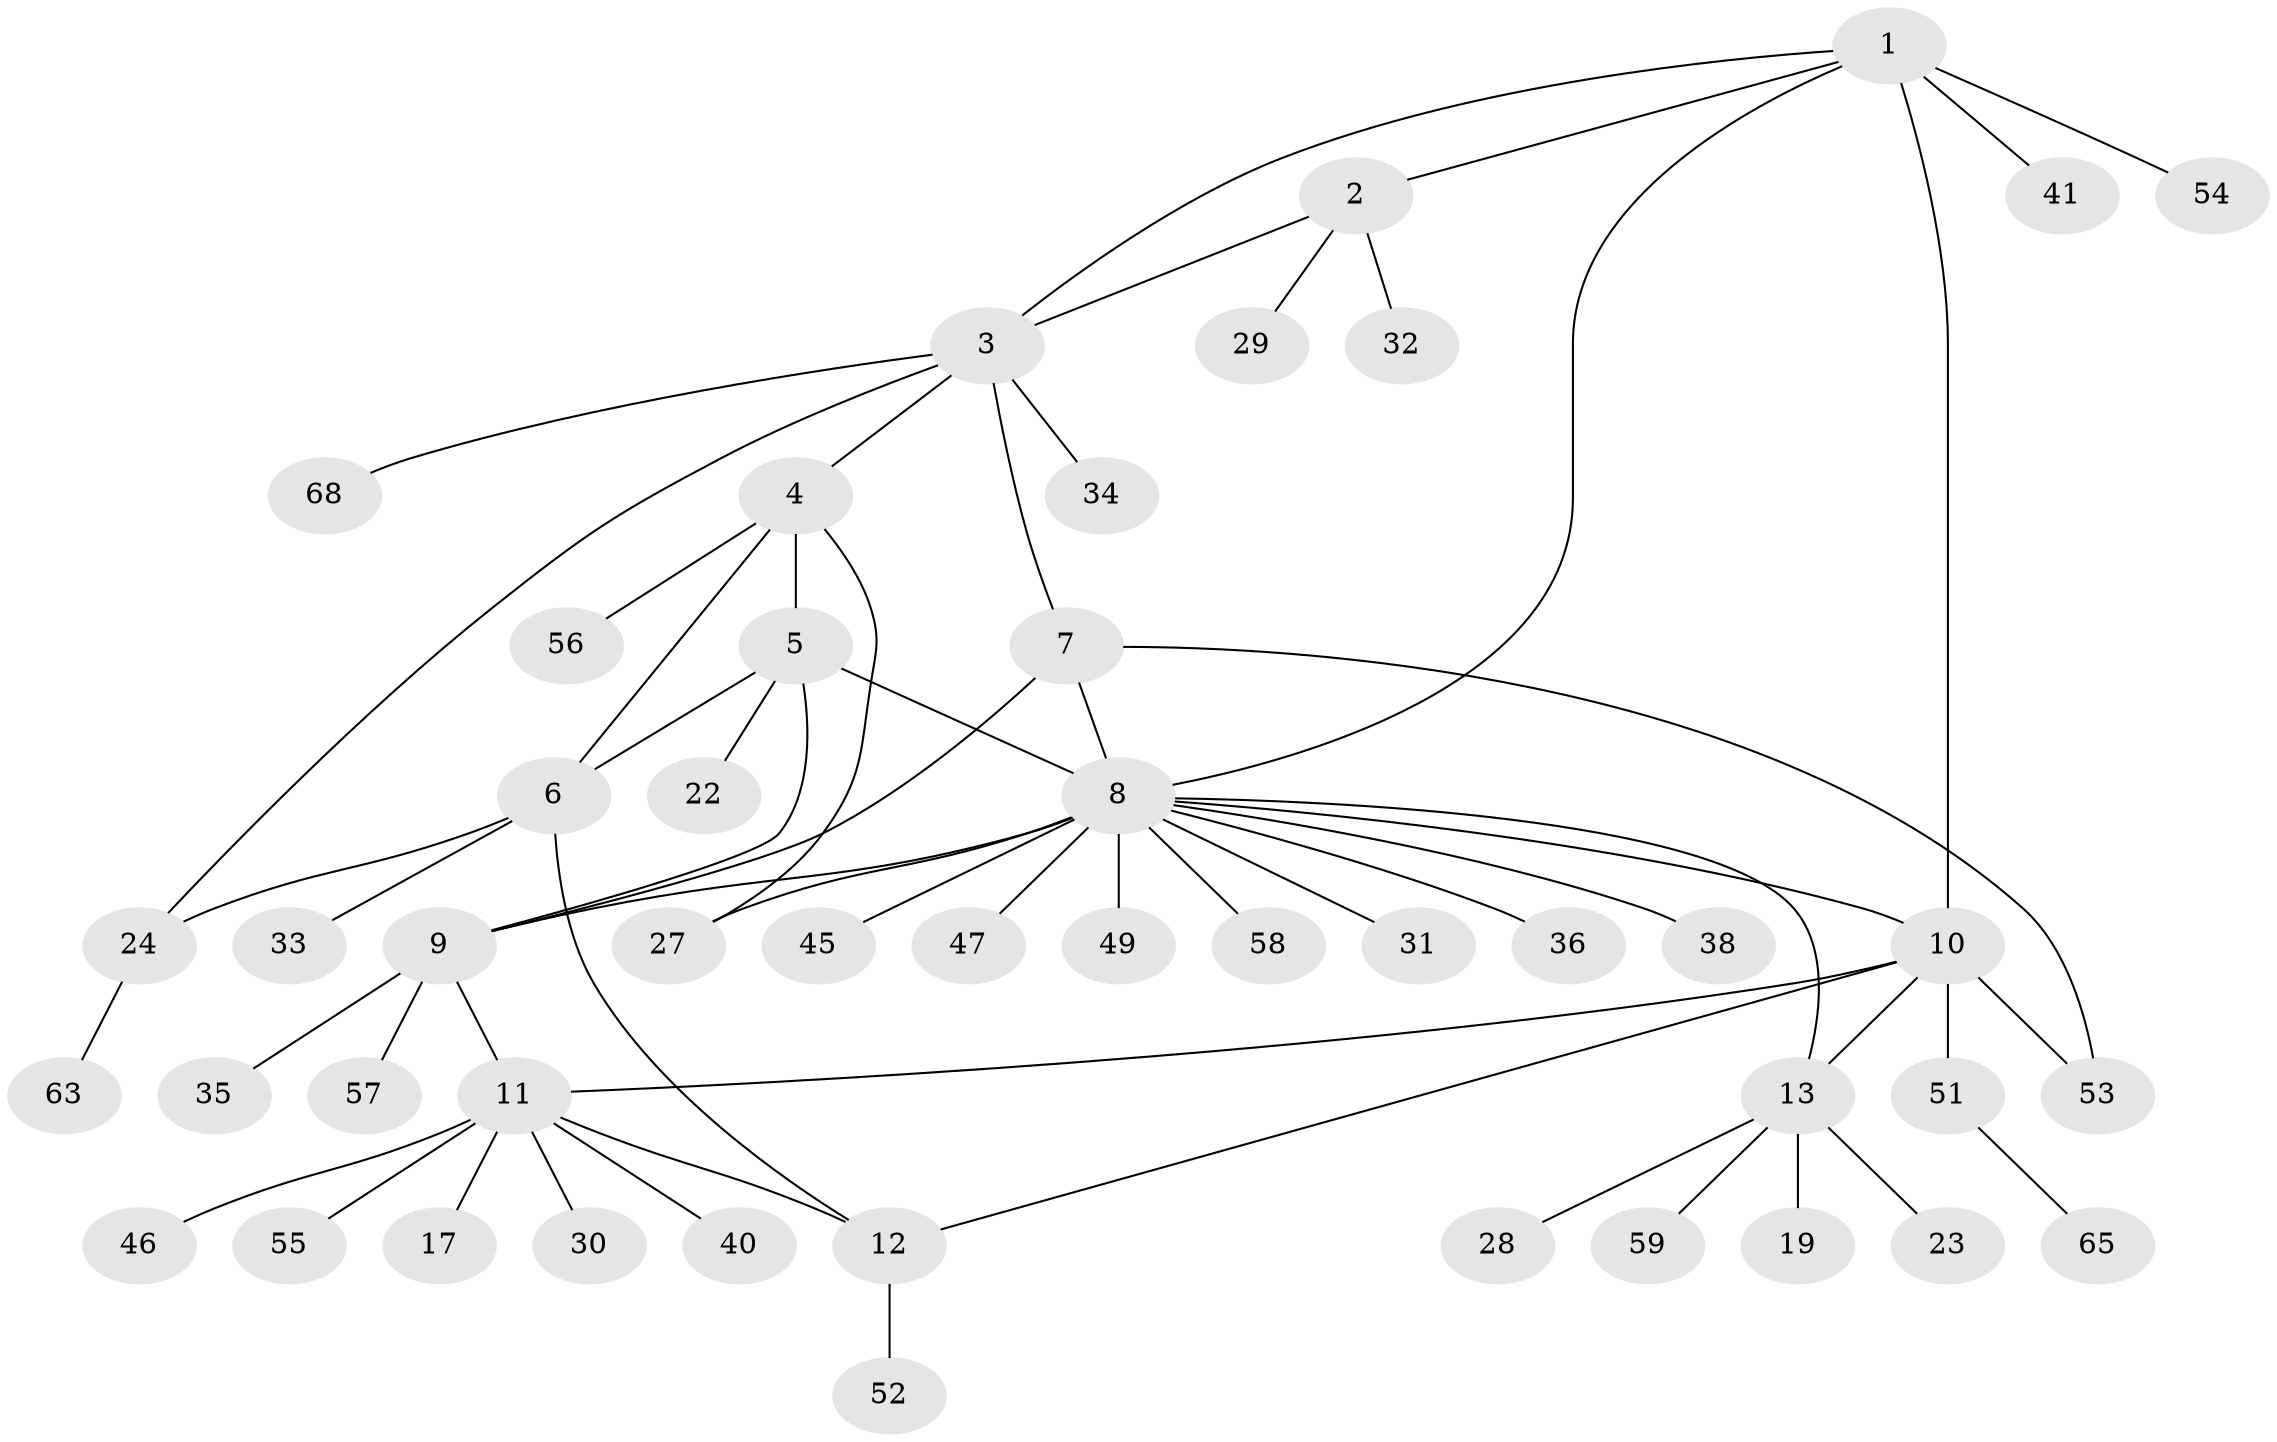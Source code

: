 // Generated by graph-tools (version 1.1) at 2025/52/02/27/25 19:52:14]
// undirected, 47 vertices, 60 edges
graph export_dot {
graph [start="1"]
  node [color=gray90,style=filled];
  1 [super="+69"];
  2 [super="+66"];
  3 [super="+67"];
  4 [super="+25"];
  5 [super="+21"];
  6 [super="+64"];
  7 [super="+26"];
  8 [super="+14"];
  9 [super="+18"];
  10 [super="+15"];
  11 [super="+16"];
  12 [super="+20"];
  13 [super="+48"];
  17 [super="+50"];
  19;
  22 [super="+62"];
  23;
  24 [super="+44"];
  27;
  28;
  29;
  30 [super="+37"];
  31;
  32;
  33 [super="+42"];
  34 [super="+39"];
  35 [super="+43"];
  36;
  38 [super="+61"];
  40;
  41;
  45;
  46;
  47;
  49;
  51 [super="+60"];
  52;
  53;
  54;
  55;
  56;
  57;
  58;
  59;
  63;
  65;
  68;
  1 -- 2;
  1 -- 3;
  1 -- 10;
  1 -- 41;
  1 -- 54;
  1 -- 8;
  2 -- 3;
  2 -- 29;
  2 -- 32;
  3 -- 4;
  3 -- 7;
  3 -- 34;
  3 -- 68;
  3 -- 24;
  4 -- 5;
  4 -- 6;
  4 -- 27;
  4 -- 56;
  5 -- 6;
  5 -- 8 [weight=2];
  5 -- 22;
  5 -- 9;
  6 -- 12;
  6 -- 24;
  6 -- 33;
  7 -- 8;
  7 -- 9;
  7 -- 53;
  8 -- 9;
  8 -- 31;
  8 -- 38;
  8 -- 45;
  8 -- 47;
  8 -- 58;
  8 -- 49;
  8 -- 36;
  8 -- 10;
  8 -- 27;
  8 -- 13;
  9 -- 11;
  9 -- 35;
  9 -- 57;
  10 -- 11;
  10 -- 12;
  10 -- 53;
  10 -- 51;
  10 -- 13;
  11 -- 12;
  11 -- 40;
  11 -- 55;
  11 -- 17;
  11 -- 46;
  11 -- 30;
  12 -- 52;
  13 -- 19;
  13 -- 23;
  13 -- 28;
  13 -- 59;
  24 -- 63;
  51 -- 65;
}
